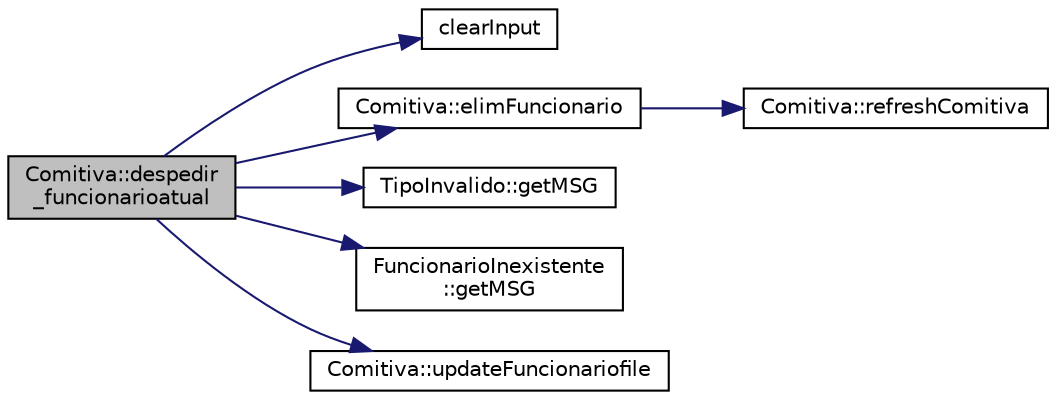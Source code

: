 digraph "Comitiva::despedir_funcionarioatual"
{
 // LATEX_PDF_SIZE
  edge [fontname="Helvetica",fontsize="10",labelfontname="Helvetica",labelfontsize="10"];
  node [fontname="Helvetica",fontsize="10",shape=record];
  rankdir="LR";
  Node1 [label="Comitiva::despedir\l_funcionarioatual",height=0.2,width=0.4,color="black", fillcolor="grey75", style="filled", fontcolor="black",tooltip="Esta função remove um funcionario atual do ficheiro (portugal.txt), adicionando aos funcionarios anti..."];
  Node1 -> Node2 [color="midnightblue",fontsize="10",style="solid",fontname="Helvetica"];
  Node2 [label="clearInput",height=0.2,width=0.4,color="black", fillcolor="white", style="filled",URL="$utils_8cpp.html#a5d555657ce648c1a47abb70f1029589d",tooltip="Limpa o input buffer."];
  Node1 -> Node3 [color="midnightblue",fontsize="10",style="solid",fontname="Helvetica"];
  Node3 [label="Comitiva::elimFuncionario",height=0.2,width=0.4,color="black", fillcolor="white", style="filled",URL="$class_comitiva.html#a1654e16af587d73bd23b32fdae409a63",tooltip="Esta funcao elimina um staff do vetor \"pessoas\", atualizando o ficheiro antes de retornar true."];
  Node3 -> Node4 [color="midnightblue",fontsize="10",style="solid",fontname="Helvetica"];
  Node4 [label="Comitiva::refreshComitiva",height=0.2,width=0.4,color="black", fillcolor="white", style="filled",URL="$class_comitiva.html#a16f8917da3dcd3318a7d7e267ec85d3c",tooltip="Esta função atualiza o ficheiro de pessoas (portugal.txt) no fim do programa."];
  Node1 -> Node5 [color="midnightblue",fontsize="10",style="solid",fontname="Helvetica"];
  Node5 [label="TipoInvalido::getMSG",height=0.2,width=0.4,color="black", fillcolor="white", style="filled",URL="$class_tipo_invalido.html#a2ab2856e2ba29b748798c49216ce0242",tooltip="Esta função retorna a mensagem de erro de tipo inválido."];
  Node1 -> Node6 [color="midnightblue",fontsize="10",style="solid",fontname="Helvetica"];
  Node6 [label="FuncionarioInexistente\l::getMSG",height=0.2,width=0.4,color="black", fillcolor="white", style="filled",URL="$class_funcionario_inexistente.html#a6b702ffb368bea82139ab618dac556b9",tooltip="Esta função retorna a mensagem de erro de funcionario inexistentes."];
  Node1 -> Node7 [color="midnightblue",fontsize="10",style="solid",fontname="Helvetica"];
  Node7 [label="Comitiva::updateFuncionariofile",height=0.2,width=0.4,color="black", fillcolor="white", style="filled",URL="$class_comitiva.html#a58d492df9b86b3832883236e74820aa5",tooltip="Esta função atualiza o ficheiro de funcionarios antigos (staffantigos.txt) no fim do programa."];
}
